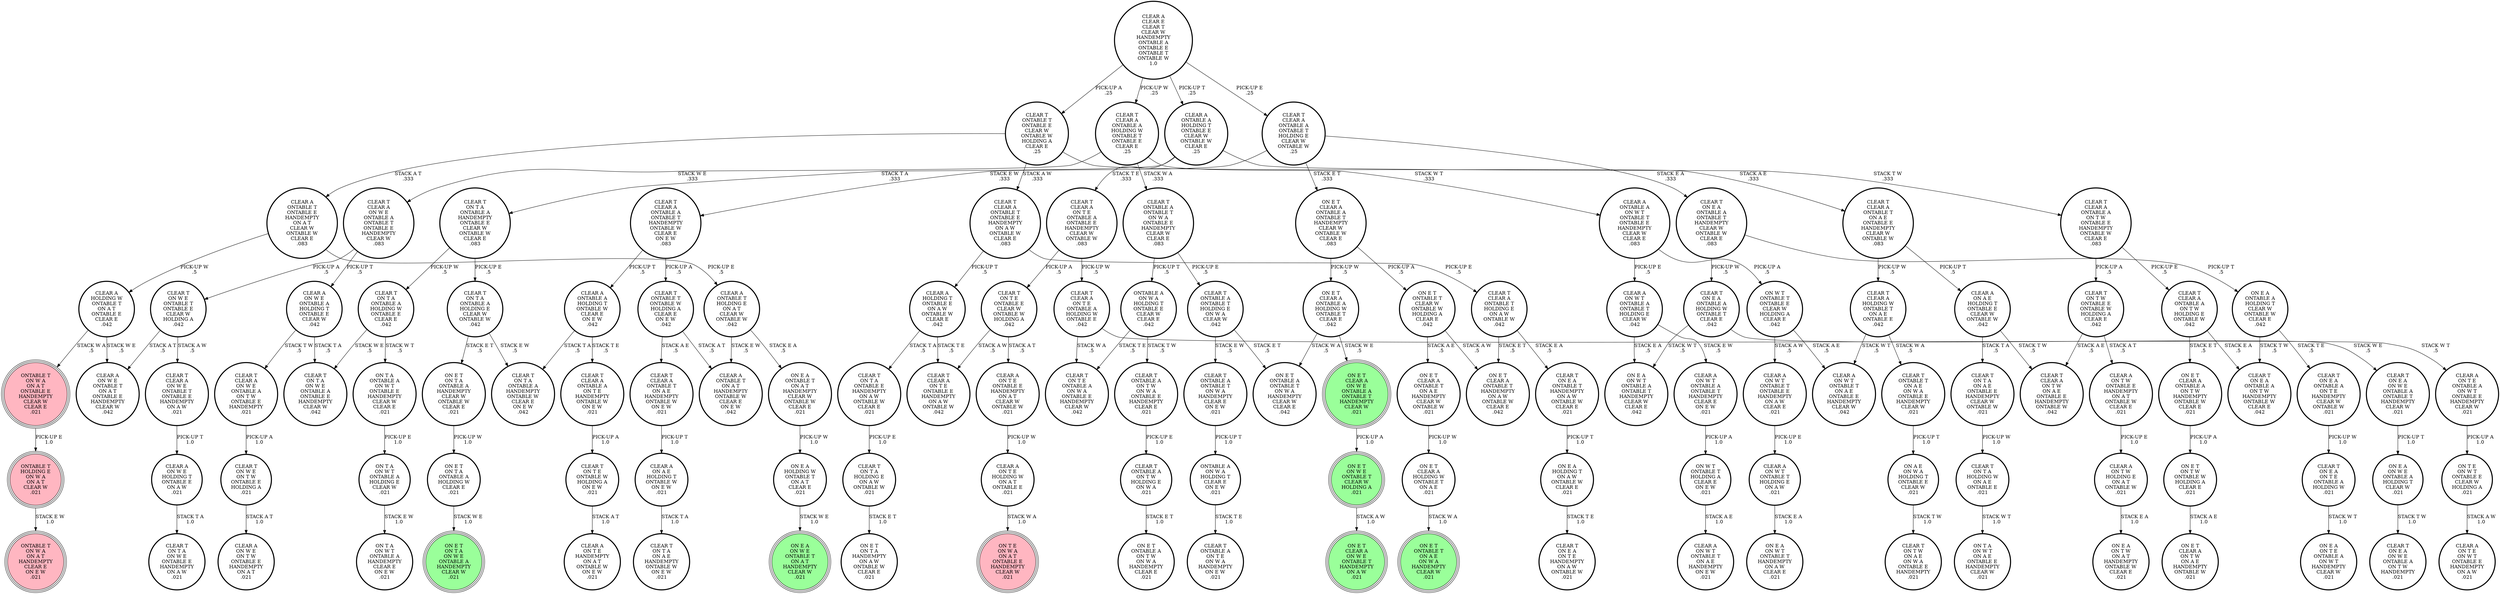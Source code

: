 digraph {
"ONTABLE T\nHOLDING E\nON W A\nON A T\nCLEAR W\n.021\n" -> "ONTABLE T\nON W A\nON A T\nHANDEMPTY\nCLEAR E\nON E W\n.021\n"[label="STACK E W\n1.0\n"];
"ON E T\nCLEAR A\nONTABLE T\nON A E\nHANDEMPTY\nCLEAR W\nONTABLE W\n.021\n" -> "ON E T\nCLEAR A\nHOLDING W\nONTABLE T\nON A E\n.021\n"[label="PICK-UP W\n1.0\n"];
"CLEAR A\nONTABLE A\nHOLDING T\nONTABLE E\nCLEAR W\nONTABLE W\nCLEAR E\n.25\n" -> "CLEAR T\nON T A\nONTABLE A\nHANDEMPTY\nONTABLE E\nCLEAR W\nONTABLE W\nCLEAR E\n.083\n"[label="STACK T A\n.333\n"];
"CLEAR A\nONTABLE A\nHOLDING T\nONTABLE E\nCLEAR W\nONTABLE W\nCLEAR E\n.25\n" -> "CLEAR T\nCLEAR A\nON T E\nONTABLE A\nONTABLE E\nHANDEMPTY\nCLEAR W\nONTABLE W\n.083\n"[label="STACK T E\n.333\n"];
"CLEAR A\nONTABLE A\nHOLDING T\nONTABLE E\nCLEAR W\nONTABLE W\nCLEAR E\n.25\n" -> "CLEAR T\nCLEAR A\nONTABLE A\nON T W\nONTABLE E\nHANDEMPTY\nONTABLE W\nCLEAR E\n.083\n"[label="STACK T W\n.333\n"];
"CLEAR T\nCLEAR A\nONTABLE T\nONTABLE E\nHANDEMPTY\nON A W\nONTABLE W\nCLEAR E\n.083\n" -> "CLEAR A\nHOLDING T\nONTABLE E\nON A W\nONTABLE W\nCLEAR E\n.042\n"[label="PICK-UP T\n.5\n"];
"CLEAR T\nCLEAR A\nONTABLE T\nONTABLE E\nHANDEMPTY\nON A W\nONTABLE W\nCLEAR E\n.083\n" -> "CLEAR T\nCLEAR A\nONTABLE T\nHOLDING E\nON A W\nONTABLE W\n.042\n"[label="PICK-UP E\n.5\n"];
"ON E T\nCLEAR A\nONTABLE A\nONTABLE T\nHANDEMPTY\nCLEAR W\nONTABLE W\nCLEAR E\n.083\n" -> "ON E T\nCLEAR A\nONTABLE A\nHOLDING W\nONTABLE T\nCLEAR E\n.042\n"[label="PICK-UP W\n.5\n"];
"ON E T\nCLEAR A\nONTABLE A\nONTABLE T\nHANDEMPTY\nCLEAR W\nONTABLE W\nCLEAR E\n.083\n" -> "ON E T\nONTABLE T\nCLEAR W\nONTABLE W\nHOLDING A\nCLEAR E\n.042\n"[label="PICK-UP A\n.5\n"];
"ON E T\nON T W\nONTABLE W\nHOLDING A\nCLEAR E\n.021\n" -> "ON E T\nCLEAR A\nON T W\nON A E\nHANDEMPTY\nONTABLE W\n.021\n"[label="STACK A E\n1.0\n"];
"ON E A\nON W E\nONTABLE A\nHOLDING T\nCLEAR W\n.021\n" -> "CLEAR T\nON E A\nON W E\nONTABLE A\nON T W\nHANDEMPTY\n.021\n"[label="STACK T W\n1.0\n"];
"ON T A\nONTABLE A\nON W T\nONTABLE E\nHANDEMPTY\nCLEAR W\nCLEAR E\n.021\n" -> "ON T A\nON W T\nONTABLE A\nHOLDING E\nCLEAR W\n.021\n"[label="PICK-UP E\n1.0\n"];
"ON E T\nON W E\nONTABLE T\nCLEAR W\nHOLDING A\n.021\n" -> "ON E T\nCLEAR A\nON W E\nONTABLE T\nHANDEMPTY\nON A W\n.021\n"[label="STACK A W\n1.0\n"];
"CLEAR A\nON T E\nHOLDING W\nON A T\nONTABLE E\n.021\n" -> "ON T E\nON W A\nON A T\nONTABLE E\nHANDEMPTY\nCLEAR W\n.021\n"[label="STACK W A\n1.0\n"];
"CLEAR T\nONTABLE A\nON T W\nHOLDING E\nON W A\n.021\n" -> "ON E T\nONTABLE A\nON T W\nON W A\nHANDEMPTY\nCLEAR E\n.021\n"[label="STACK E T\n1.0\n"];
"CLEAR A\nON A E\nHOLDING T\nONTABLE E\nCLEAR W\nONTABLE W\n.042\n" -> "CLEAR T\nON T A\nON A E\nONTABLE E\nHANDEMPTY\nCLEAR W\nONTABLE W\n.021\n"[label="STACK T A\n.5\n"];
"CLEAR A\nON A E\nHOLDING T\nONTABLE E\nCLEAR W\nONTABLE W\n.042\n" -> "CLEAR T\nCLEAR A\nON T W\nON A E\nONTABLE E\nHANDEMPTY\nONTABLE W\n.042\n"[label="STACK T W\n.5\n"];
"CLEAR A\nON T E\nONTABLE E\nHANDEMPTY\nON A T\nCLEAR W\nONTABLE W\n.021\n" -> "CLEAR A\nON T E\nHOLDING W\nON A T\nONTABLE E\n.021\n"[label="PICK-UP W\n1.0\n"];
"CLEAR T\nCLEAR A\nONTABLE A\nON T W\nONTABLE E\nHANDEMPTY\nONTABLE W\nCLEAR E\n.083\n" -> "CLEAR T\nON T W\nONTABLE E\nONTABLE W\nHOLDING A\nCLEAR E\n.042\n"[label="PICK-UP A\n.5\n"];
"CLEAR T\nCLEAR A\nONTABLE A\nON T W\nONTABLE E\nHANDEMPTY\nONTABLE W\nCLEAR E\n.083\n" -> "CLEAR T\nCLEAR A\nONTABLE A\nON T W\nHOLDING E\nONTABLE W\n.042\n"[label="PICK-UP E\n.5\n"];
"CLEAR T\nON E A\nONTABLE T\nHANDEMPTY\nON A W\nONTABLE W\nCLEAR E\n.021\n" -> "ON E A\nHOLDING T\nON A W\nONTABLE W\nCLEAR E\n.021\n"[label="PICK-UP T\n1.0\n"];
"CLEAR T\nON T W\nONTABLE E\nONTABLE W\nHOLDING A\nCLEAR E\n.042\n" -> "CLEAR A\nON T W\nONTABLE E\nHANDEMPTY\nON A T\nONTABLE W\nCLEAR E\n.021\n"[label="STACK A T\n.5\n"];
"CLEAR T\nON T W\nONTABLE E\nONTABLE W\nHOLDING A\nCLEAR E\n.042\n" -> "CLEAR T\nCLEAR A\nON T W\nON A E\nONTABLE E\nHANDEMPTY\nONTABLE W\n.042\n"[label="STACK A E\n.5\n"];
"CLEAR T\nONTABLE A\nONTABLE T\nHOLDING E\nON W A\nCLEAR W\n.042\n" -> "CLEAR T\nONTABLE A\nONTABLE T\nON W A\nHANDEMPTY\nCLEAR E\nON E W\n.021\n"[label="STACK E W\n.5\n"];
"CLEAR T\nONTABLE A\nONTABLE T\nHOLDING E\nON W A\nCLEAR W\n.042\n" -> "ON E T\nONTABLE A\nONTABLE T\nON W A\nHANDEMPTY\nCLEAR W\nCLEAR E\n.042\n"[label="STACK E T\n.5\n"];
"ON T A\nON W T\nONTABLE A\nHOLDING E\nCLEAR W\n.021\n" -> "ON T A\nON W T\nONTABLE A\nHANDEMPTY\nCLEAR E\nON E W\n.021\n"[label="STACK E W\n1.0\n"];
"CLEAR A\nONTABLE A\nON W T\nONTABLE T\nONTABLE E\nHANDEMPTY\nCLEAR W\nCLEAR E\n.083\n" -> "ON W T\nONTABLE T\nONTABLE E\nCLEAR W\nHOLDING A\nCLEAR E\n.042\n"[label="PICK-UP A\n.5\n"];
"CLEAR A\nONTABLE A\nON W T\nONTABLE T\nONTABLE E\nHANDEMPTY\nCLEAR W\nCLEAR E\n.083\n" -> "CLEAR A\nON W T\nONTABLE A\nONTABLE T\nHOLDING E\nCLEAR W\n.042\n"[label="PICK-UP E\n.5\n"];
"ON E T\nCLEAR A\nONTABLE A\nON T W\nHANDEMPTY\nONTABLE W\nCLEAR E\n.021\n" -> "ON E T\nON T W\nONTABLE W\nHOLDING A\nCLEAR E\n.021\n"[label="PICK-UP A\n1.0\n"];
"CLEAR T\nCLEAR A\nON T E\nONTABLE A\nHOLDING W\nONTABLE E\n.042\n" -> "CLEAR T\nON T E\nONTABLE A\nON W A\nONTABLE E\nHANDEMPTY\nCLEAR W\n.042\n"[label="STACK W A\n.5\n"];
"CLEAR T\nCLEAR A\nON T E\nONTABLE A\nHOLDING W\nONTABLE E\n.042\n" -> "CLEAR A\nON T E\nONTABLE A\nON W T\nONTABLE E\nHANDEMPTY\nCLEAR W\n.021\n"[label="STACK W T\n.5\n"];
"CLEAR A\nON W E\nHOLDING T\nONTABLE E\nON A W\n.021\n" -> "CLEAR T\nON T A\nON W E\nONTABLE E\nHANDEMPTY\nON A W\n.021\n"[label="STACK T A\n1.0\n"];
"CLEAR T\nCLEAR A\nONTABLE T\nON A E\nHANDEMPTY\nONTABLE W\nON E W\n.021\n" -> "CLEAR A\nON A E\nHOLDING T\nONTABLE W\nON E W\n.021\n"[label="PICK-UP T\n1.0\n"];
"CLEAR A\nON T W\nONTABLE E\nHANDEMPTY\nON A T\nONTABLE W\nCLEAR E\n.021\n" -> "CLEAR A\nON T W\nHOLDING E\nON A T\nONTABLE W\n.021\n"[label="PICK-UP E\n1.0\n"];
"CLEAR A\nON W E\nONTABLE A\nHOLDING T\nONTABLE E\nCLEAR W\n.042\n" -> "CLEAR T\nCLEAR A\nON W E\nONTABLE A\nON T W\nONTABLE E\nHANDEMPTY\n.021\n"[label="STACK T W\n.5\n"];
"CLEAR A\nON W E\nONTABLE A\nHOLDING T\nONTABLE E\nCLEAR W\n.042\n" -> "CLEAR T\nON T A\nON W E\nONTABLE A\nONTABLE E\nHANDEMPTY\nCLEAR W\n.042\n"[label="STACK T A\n.5\n"];
"CLEAR T\nCLEAR A\nON W E\nONTABLE T\nONTABLE E\nHANDEMPTY\nON A W\n.021\n" -> "CLEAR A\nON W E\nHOLDING T\nONTABLE E\nON A W\n.021\n"[label="PICK-UP T\n1.0\n"];
"CLEAR T\nONTABLE A\nON T W\nON W A\nONTABLE E\nHANDEMPTY\nCLEAR E\n.021\n" -> "CLEAR T\nONTABLE A\nON T W\nHOLDING E\nON W A\n.021\n"[label="PICK-UP E\n1.0\n"];
"ONTABLE A\nON W A\nHOLDING T\nCLEAR E\nON E W\n.021\n" -> "CLEAR T\nONTABLE A\nON T E\nON W A\nHANDEMPTY\nON E W\n.021\n"[label="STACK T E\n1.0\n"];
"CLEAR T\nON E A\nONTABLE A\nONTABLE T\nHANDEMPTY\nCLEAR W\nONTABLE W\nCLEAR E\n.083\n" -> "CLEAR T\nON E A\nONTABLE A\nHOLDING W\nONTABLE T\nCLEAR E\n.042\n"[label="PICK-UP W\n.5\n"];
"CLEAR T\nON E A\nONTABLE A\nONTABLE T\nHANDEMPTY\nCLEAR W\nONTABLE W\nCLEAR E\n.083\n" -> "ON E A\nONTABLE A\nHOLDING T\nCLEAR W\nONTABLE W\nCLEAR E\n.042\n"[label="PICK-UP T\n.5\n"];
"CLEAR T\nON T A\nONTABLE E\nHANDEMPTY\nON A W\nONTABLE W\nCLEAR E\n.021\n" -> "CLEAR T\nON T A\nHOLDING E\nON A W\nONTABLE W\n.021\n"[label="PICK-UP E\n1.0\n"];
"CLEAR A\nON W T\nONTABLE A\nONTABLE T\nHOLDING E\nCLEAR W\n.042\n" -> "CLEAR A\nON W T\nONTABLE A\nONTABLE T\nHANDEMPTY\nCLEAR E\nON E W\n.021\n"[label="STACK E W\n.5\n"];
"CLEAR A\nON W T\nONTABLE A\nONTABLE T\nHOLDING E\nCLEAR W\n.042\n" -> "ON E A\nON W T\nONTABLE A\nONTABLE T\nHANDEMPTY\nCLEAR W\nCLEAR E\n.042\n"[label="STACK E A\n.5\n"];
"ON E T\nON T A\nONTABLE A\nHANDEMPTY\nCLEAR W\nONTABLE W\nCLEAR E\n.021\n" -> "ON E T\nON T A\nONTABLE A\nHOLDING W\nCLEAR E\n.021\n"[label="PICK-UP W\n1.0\n"];
"CLEAR T\nCLEAR A\nON T E\nONTABLE A\nONTABLE E\nHANDEMPTY\nCLEAR W\nONTABLE W\n.083\n" -> "CLEAR T\nCLEAR A\nON T E\nONTABLE A\nHOLDING W\nONTABLE E\n.042\n"[label="PICK-UP W\n.5\n"];
"CLEAR T\nCLEAR A\nON T E\nONTABLE A\nONTABLE E\nHANDEMPTY\nCLEAR W\nONTABLE W\n.083\n" -> "CLEAR T\nON T E\nONTABLE E\nCLEAR W\nONTABLE W\nHOLDING A\n.042\n"[label="PICK-UP A\n.5\n"];
"CLEAR A\nON W T\nONTABLE T\nHOLDING E\nON A W\n.021\n" -> "ON E A\nON W T\nONTABLE T\nHANDEMPTY\nON A W\nCLEAR E\n.021\n"[label="STACK E A\n1.0\n"];
"ONTABLE A\nON W A\nHOLDING T\nONTABLE E\nCLEAR W\nCLEAR E\n.042\n" -> "CLEAR T\nON T E\nONTABLE A\nON W A\nONTABLE E\nHANDEMPTY\nCLEAR W\n.042\n"[label="STACK T E\n.5\n"];
"ONTABLE A\nON W A\nHOLDING T\nONTABLE E\nCLEAR W\nCLEAR E\n.042\n" -> "CLEAR T\nONTABLE A\nON T W\nON W A\nONTABLE E\nHANDEMPTY\nCLEAR E\n.021\n"[label="STACK T W\n.5\n"];
"CLEAR T\nON T E\nONTABLE W\nHOLDING A\nON E W\n.021\n" -> "CLEAR A\nON T E\nHANDEMPTY\nON A T\nONTABLE W\nON E W\n.021\n"[label="STACK A T\n1.0\n"];
"CLEAR A\nONTABLE T\nHOLDING E\nON A T\nCLEAR W\nONTABLE W\n.042\n" -> "ON E A\nONTABLE T\nON A T\nHANDEMPTY\nCLEAR W\nONTABLE W\nCLEAR E\n.021\n"[label="STACK E A\n.5\n"];
"CLEAR A\nONTABLE T\nHOLDING E\nON A T\nCLEAR W\nONTABLE W\n.042\n" -> "CLEAR A\nONTABLE T\nON A T\nHANDEMPTY\nONTABLE W\nCLEAR E\nON E W\n.042\n"[label="STACK E W\n.5\n"];
"CLEAR T\nONTABLE T\nON A E\nON W A\nONTABLE E\nHANDEMPTY\nCLEAR W\n.021\n" -> "ON A E\nON W A\nHOLDING T\nONTABLE E\nCLEAR W\n.021\n"[label="PICK-UP T\n1.0\n"];
"ON W T\nONTABLE T\nHOLDING A\nCLEAR E\nON E W\n.021\n" -> "CLEAR A\nON W T\nONTABLE T\nON A E\nHANDEMPTY\nON E W\n.021\n"[label="STACK A E\n1.0\n"];
"ON E T\nCLEAR A\nHOLDING W\nONTABLE T\nON A E\n.021\n" -> "ON E T\nONTABLE T\nON A E\nON W A\nHANDEMPTY\nCLEAR W\n.021\n"[label="STACK W A\n1.0\n"];
"ON W T\nONTABLE T\nONTABLE E\nCLEAR W\nHOLDING A\nCLEAR E\n.042\n" -> "CLEAR A\nON W T\nONTABLE T\nONTABLE E\nHANDEMPTY\nON A W\nCLEAR E\n.021\n"[label="STACK A W\n.5\n"];
"ON W T\nONTABLE T\nONTABLE E\nCLEAR W\nHOLDING A\nCLEAR E\n.042\n" -> "CLEAR A\nON W T\nONTABLE T\nON A E\nONTABLE E\nHANDEMPTY\nCLEAR W\n.042\n"[label="STACK A E\n.5\n"];
"CLEAR T\nCLEAR A\nONTABLE T\nON A E\nONTABLE E\nHANDEMPTY\nCLEAR W\nONTABLE W\n.083\n" -> "CLEAR T\nCLEAR A\nHOLDING W\nONTABLE T\nON A E\nONTABLE E\n.042\n"[label="PICK-UP W\n.5\n"];
"CLEAR T\nCLEAR A\nONTABLE T\nON A E\nONTABLE E\nHANDEMPTY\nCLEAR W\nONTABLE W\n.083\n" -> "CLEAR A\nON A E\nHOLDING T\nONTABLE E\nCLEAR W\nONTABLE W\n.042\n"[label="PICK-UP T\n.5\n"];
"ON E A\nONTABLE A\nHOLDING T\nCLEAR W\nONTABLE W\nCLEAR E\n.042\n" -> "CLEAR T\nON E A\nONTABLE A\nON T W\nHANDEMPTY\nONTABLE W\nCLEAR E\n.042\n"[label="STACK T W\n.5\n"];
"ON E A\nONTABLE A\nHOLDING T\nCLEAR W\nONTABLE W\nCLEAR E\n.042\n" -> "CLEAR T\nON E A\nONTABLE A\nON T E\nHANDEMPTY\nCLEAR W\nONTABLE W\n.021\n"[label="STACK T E\n.5\n"];
"CLEAR T\nON T A\nHOLDING E\nON A W\nONTABLE W\n.021\n" -> "ON E T\nON T A\nHANDEMPTY\nON A W\nONTABLE W\nCLEAR E\n.021\n"[label="STACK E T\n1.0\n"];
"CLEAR T\nON E A\nONTABLE A\nON T E\nHANDEMPTY\nCLEAR W\nONTABLE W\n.021\n" -> "CLEAR T\nON E A\nON T E\nONTABLE A\nHOLDING W\n.021\n"[label="PICK-UP W\n1.0\n"];
"ON E T\nCLEAR A\nON W E\nONTABLE A\nONTABLE T\nHANDEMPTY\nCLEAR W\n.021\n" -> "ON E T\nON W E\nONTABLE T\nCLEAR W\nHOLDING A\n.021\n"[label="PICK-UP A\n1.0\n"];
"CLEAR T\nON E A\nON W E\nONTABLE A\nONTABLE T\nHANDEMPTY\nCLEAR W\n.021\n" -> "ON E A\nON W E\nONTABLE A\nHOLDING T\nCLEAR W\n.021\n"[label="PICK-UP T\n1.0\n"];
"ON E A\nHOLDING W\nONTABLE T\nON A T\nCLEAR E\n.021\n" -> "ON E A\nON W E\nONTABLE T\nON A T\nHANDEMPTY\nCLEAR W\n.021\n"[label="STACK W E\n1.0\n"];
"CLEAR A\nONTABLE T\nONTABLE E\nHANDEMPTY\nON A T\nCLEAR W\nONTABLE W\nCLEAR E\n.083\n" -> "CLEAR A\nHOLDING W\nONTABLE T\nON A T\nONTABLE E\nCLEAR E\n.042\n"[label="PICK-UP W\n.5\n"];
"CLEAR A\nONTABLE T\nONTABLE E\nHANDEMPTY\nON A T\nCLEAR W\nONTABLE W\nCLEAR E\n.083\n" -> "CLEAR A\nONTABLE T\nHOLDING E\nON A T\nCLEAR W\nONTABLE W\n.042\n"[label="PICK-UP E\n.5\n"];
"ON E T\nCLEAR A\nONTABLE A\nHOLDING W\nONTABLE T\nCLEAR E\n.042\n" -> "ON E T\nONTABLE A\nONTABLE T\nON W A\nHANDEMPTY\nCLEAR W\nCLEAR E\n.042\n"[label="STACK W A\n.5\n"];
"ON E T\nCLEAR A\nONTABLE A\nHOLDING W\nONTABLE T\nCLEAR E\n.042\n" -> "ON E T\nCLEAR A\nON W E\nONTABLE A\nONTABLE T\nHANDEMPTY\nCLEAR W\n.021\n"[label="STACK W E\n.5\n"];
"ON A E\nON W A\nHOLDING T\nONTABLE E\nCLEAR W\n.021\n" -> "CLEAR T\nON T W\nON A E\nON W A\nONTABLE E\nHANDEMPTY\n.021\n"[label="STACK T W\n1.0\n"];
"CLEAR T\nON T A\nONTABLE A\nHOLDING E\nCLEAR W\nONTABLE W\n.042\n" -> "ON E T\nON T A\nONTABLE A\nHANDEMPTY\nCLEAR W\nONTABLE W\nCLEAR E\n.021\n"[label="STACK E T\n.5\n"];
"CLEAR T\nON T A\nONTABLE A\nHOLDING E\nCLEAR W\nONTABLE W\n.042\n" -> "CLEAR T\nON T A\nONTABLE A\nHANDEMPTY\nONTABLE W\nCLEAR E\nON E W\n.042\n"[label="STACK E W\n.5\n"];
"CLEAR T\nONTABLE T\nONTABLE E\nCLEAR W\nONTABLE W\nHOLDING A\nCLEAR E\n.25\n" -> "CLEAR T\nCLEAR A\nONTABLE T\nONTABLE E\nHANDEMPTY\nON A W\nONTABLE W\nCLEAR E\n.083\n"[label="STACK A W\n.333\n"];
"CLEAR T\nONTABLE T\nONTABLE E\nCLEAR W\nONTABLE W\nHOLDING A\nCLEAR E\n.25\n" -> "CLEAR A\nONTABLE T\nONTABLE E\nHANDEMPTY\nON A T\nCLEAR W\nONTABLE W\nCLEAR E\n.083\n"[label="STACK A T\n.333\n"];
"CLEAR T\nONTABLE T\nONTABLE E\nCLEAR W\nONTABLE W\nHOLDING A\nCLEAR E\n.25\n" -> "CLEAR T\nCLEAR A\nONTABLE T\nON A E\nONTABLE E\nHANDEMPTY\nCLEAR W\nONTABLE W\n.083\n"[label="STACK A E\n.333\n"];
"CLEAR T\nCLEAR A\nONTABLE A\nONTABLE T\nHANDEMPTY\nONTABLE W\nCLEAR E\nON E W\n.083\n" -> "CLEAR T\nONTABLE T\nONTABLE W\nHOLDING A\nCLEAR E\nON E W\n.042\n"[label="PICK-UP A\n.5\n"];
"CLEAR T\nCLEAR A\nONTABLE A\nONTABLE T\nHANDEMPTY\nONTABLE W\nCLEAR E\nON E W\n.083\n" -> "CLEAR A\nONTABLE A\nHOLDING T\nONTABLE W\nCLEAR E\nON E W\n.042\n"[label="PICK-UP T\n.5\n"];
"CLEAR T\nON W E\nON T W\nONTABLE E\nHOLDING A\n.021\n" -> "CLEAR A\nON W E\nON T W\nONTABLE E\nHANDEMPTY\nON A T\n.021\n"[label="STACK A T\n1.0\n"];
"CLEAR T\nCLEAR A\nONTABLE A\nHOLDING W\nONTABLE T\nONTABLE E\nCLEAR E\n.25\n" -> "CLEAR T\nONTABLE A\nONTABLE T\nON W A\nONTABLE E\nHANDEMPTY\nCLEAR W\nCLEAR E\n.083\n"[label="STACK W A\n.333\n"];
"CLEAR T\nCLEAR A\nONTABLE A\nHOLDING W\nONTABLE T\nONTABLE E\nCLEAR E\n.25\n" -> "CLEAR T\nCLEAR A\nON W E\nONTABLE A\nONTABLE T\nONTABLE E\nHANDEMPTY\nCLEAR W\n.083\n"[label="STACK W E\n.333\n"];
"CLEAR T\nCLEAR A\nONTABLE A\nHOLDING W\nONTABLE T\nONTABLE E\nCLEAR E\n.25\n" -> "CLEAR A\nONTABLE A\nON W T\nONTABLE T\nONTABLE E\nHANDEMPTY\nCLEAR W\nCLEAR E\n.083\n"[label="STACK W T\n.333\n"];
"ON E A\nONTABLE T\nON A T\nHANDEMPTY\nCLEAR W\nONTABLE W\nCLEAR E\n.021\n" -> "ON E A\nHOLDING W\nONTABLE T\nON A T\nCLEAR E\n.021\n"[label="PICK-UP W\n1.0\n"];
"CLEAR T\nCLEAR A\nHOLDING W\nONTABLE T\nON A E\nONTABLE E\n.042\n" -> "CLEAR T\nONTABLE T\nON A E\nON W A\nONTABLE E\nHANDEMPTY\nCLEAR W\n.021\n"[label="STACK W A\n.5\n"];
"CLEAR T\nCLEAR A\nHOLDING W\nONTABLE T\nON A E\nONTABLE E\n.042\n" -> "CLEAR A\nON W T\nONTABLE T\nON A E\nONTABLE E\nHANDEMPTY\nCLEAR W\n.042\n"[label="STACK W T\n.5\n"];
"CLEAR A\nHOLDING T\nONTABLE E\nON A W\nONTABLE W\nCLEAR E\n.042\n" -> "CLEAR T\nCLEAR A\nON T E\nONTABLE E\nHANDEMPTY\nON A W\nONTABLE W\n.042\n"[label="STACK T E\n.5\n"];
"CLEAR A\nHOLDING T\nONTABLE E\nON A W\nONTABLE W\nCLEAR E\n.042\n" -> "CLEAR T\nON T A\nONTABLE E\nHANDEMPTY\nON A W\nONTABLE W\nCLEAR E\n.021\n"[label="STACK T A\n.5\n"];
"CLEAR T\nON T A\nHOLDING W\nON A E\nONTABLE E\n.021\n" -> "ON T A\nON W T\nON A E\nONTABLE E\nHANDEMPTY\nCLEAR W\n.021\n"[label="STACK W T\n1.0\n"];
"CLEAR T\nCLEAR A\nONTABLE A\nONTABLE T\nHOLDING E\nCLEAR W\nONTABLE W\n.25\n" -> "CLEAR T\nON E A\nONTABLE A\nONTABLE T\nHANDEMPTY\nCLEAR W\nONTABLE W\nCLEAR E\n.083\n"[label="STACK E A\n.333\n"];
"CLEAR T\nCLEAR A\nONTABLE A\nONTABLE T\nHOLDING E\nCLEAR W\nONTABLE W\n.25\n" -> "ON E T\nCLEAR A\nONTABLE A\nONTABLE T\nHANDEMPTY\nCLEAR W\nONTABLE W\nCLEAR E\n.083\n"[label="STACK E T\n.333\n"];
"CLEAR T\nCLEAR A\nONTABLE A\nONTABLE T\nHOLDING E\nCLEAR W\nONTABLE W\n.25\n" -> "CLEAR T\nCLEAR A\nONTABLE A\nONTABLE T\nHANDEMPTY\nONTABLE W\nCLEAR E\nON E W\n.083\n"[label="STACK E W\n.333\n"];
"CLEAR T\nONTABLE T\nONTABLE W\nHOLDING A\nCLEAR E\nON E W\n.042\n" -> "CLEAR A\nONTABLE T\nON A T\nHANDEMPTY\nONTABLE W\nCLEAR E\nON E W\n.042\n"[label="STACK A T\n.5\n"];
"CLEAR T\nONTABLE T\nONTABLE W\nHOLDING A\nCLEAR E\nON E W\n.042\n" -> "CLEAR T\nCLEAR A\nONTABLE T\nON A E\nHANDEMPTY\nONTABLE W\nON E W\n.021\n"[label="STACK A E\n.5\n"];
"CLEAR T\nCLEAR A\nONTABLE A\nON T W\nHOLDING E\nONTABLE W\n.042\n" -> "ON E T\nCLEAR A\nONTABLE A\nON T W\nHANDEMPTY\nONTABLE W\nCLEAR E\n.021\n"[label="STACK E T\n.5\n"];
"CLEAR T\nCLEAR A\nONTABLE A\nON T W\nHOLDING E\nONTABLE W\n.042\n" -> "CLEAR T\nON E A\nONTABLE A\nON T W\nHANDEMPTY\nONTABLE W\nCLEAR E\n.042\n"[label="STACK E A\n.5\n"];
"CLEAR T\nON T A\nON A E\nONTABLE E\nHANDEMPTY\nCLEAR W\nONTABLE W\n.021\n" -> "CLEAR T\nON T A\nHOLDING W\nON A E\nONTABLE E\n.021\n"[label="PICK-UP W\n1.0\n"];
"CLEAR T\nCLEAR A\nONTABLE T\nHOLDING E\nON A W\nONTABLE W\n.042\n" -> "ON E T\nCLEAR A\nONTABLE T\nHANDEMPTY\nON A W\nONTABLE W\nCLEAR E\n.042\n"[label="STACK E T\n.5\n"];
"CLEAR T\nCLEAR A\nONTABLE T\nHOLDING E\nON A W\nONTABLE W\n.042\n" -> "CLEAR T\nON E A\nONTABLE T\nHANDEMPTY\nON A W\nONTABLE W\nCLEAR E\n.021\n"[label="STACK E A\n.5\n"];
"CLEAR A\nON T E\nONTABLE A\nON W T\nONTABLE E\nHANDEMPTY\nCLEAR W\n.021\n" -> "ON T E\nON W T\nONTABLE E\nCLEAR W\nHOLDING A\n.021\n"[label="PICK-UP A\n1.0\n"];
"CLEAR A\nON T W\nHOLDING E\nON A T\nONTABLE W\n.021\n" -> "ON E A\nON T W\nON A T\nHANDEMPTY\nONTABLE W\nCLEAR E\n.021\n"[label="STACK E A\n1.0\n"];
"CLEAR T\nON T A\nONTABLE A\nHOLDING W\nONTABLE E\nCLEAR E\n.042\n" -> "ON T A\nONTABLE A\nON W T\nONTABLE E\nHANDEMPTY\nCLEAR W\nCLEAR E\n.021\n"[label="STACK W T\n.5\n"];
"CLEAR T\nON T A\nONTABLE A\nHOLDING W\nONTABLE E\nCLEAR E\n.042\n" -> "CLEAR T\nON T A\nON W E\nONTABLE A\nONTABLE E\nHANDEMPTY\nCLEAR W\n.042\n"[label="STACK W E\n.5\n"];
"CLEAR T\nONTABLE A\nONTABLE T\nON W A\nONTABLE E\nHANDEMPTY\nCLEAR W\nCLEAR E\n.083\n" -> "CLEAR T\nONTABLE A\nONTABLE T\nHOLDING E\nON W A\nCLEAR W\n.042\n"[label="PICK-UP E\n.5\n"];
"CLEAR T\nONTABLE A\nONTABLE T\nON W A\nONTABLE E\nHANDEMPTY\nCLEAR W\nCLEAR E\n.083\n" -> "ONTABLE A\nON W A\nHOLDING T\nONTABLE E\nCLEAR W\nCLEAR E\n.042\n"[label="PICK-UP T\n.5\n"];
"CLEAR T\nON E A\nON T E\nONTABLE A\nHOLDING W\n.021\n" -> "ON E A\nON T E\nONTABLE A\nON W T\nHANDEMPTY\nCLEAR W\n.021\n"[label="STACK W T\n1.0\n"];
"CLEAR T\nONTABLE A\nONTABLE T\nON W A\nHANDEMPTY\nCLEAR E\nON E W\n.021\n" -> "ONTABLE A\nON W A\nHOLDING T\nCLEAR E\nON E W\n.021\n"[label="PICK-UP T\n1.0\n"];
"ONTABLE T\nON W A\nON A T\nONTABLE E\nHANDEMPTY\nCLEAR W\nCLEAR E\n.021\n" -> "ONTABLE T\nHOLDING E\nON W A\nON A T\nCLEAR W\n.021\n"[label="PICK-UP E\n1.0\n"];
"CLEAR A\nONTABLE A\nHOLDING T\nONTABLE W\nCLEAR E\nON E W\n.042\n" -> "CLEAR T\nCLEAR A\nONTABLE A\nON T E\nHANDEMPTY\nONTABLE W\nON E W\n.021\n"[label="STACK T E\n.5\n"];
"CLEAR A\nONTABLE A\nHOLDING T\nONTABLE W\nCLEAR E\nON E W\n.042\n" -> "CLEAR T\nON T A\nONTABLE A\nHANDEMPTY\nONTABLE W\nCLEAR E\nON E W\n.042\n"[label="STACK T A\n.5\n"];
"ON E A\nHOLDING T\nON A W\nONTABLE W\nCLEAR E\n.021\n" -> "CLEAR T\nON E A\nON T E\nHANDEMPTY\nON A W\nONTABLE W\n.021\n"[label="STACK T E\n1.0\n"];
"CLEAR A\nON W T\nONTABLE A\nONTABLE T\nHANDEMPTY\nCLEAR E\nON E W\n.021\n" -> "ON W T\nONTABLE T\nHOLDING A\nCLEAR E\nON E W\n.021\n"[label="PICK-UP A\n1.0\n"];
"CLEAR T\nON W E\nONTABLE T\nONTABLE E\nCLEAR W\nHOLDING A\n.042\n" -> "CLEAR T\nCLEAR A\nON W E\nONTABLE T\nONTABLE E\nHANDEMPTY\nON A W\n.021\n"[label="STACK A W\n.5\n"];
"CLEAR T\nON W E\nONTABLE T\nONTABLE E\nCLEAR W\nHOLDING A\n.042\n" -> "CLEAR A\nON W E\nONTABLE T\nON A T\nONTABLE E\nHANDEMPTY\nCLEAR W\n.042\n"[label="STACK A T\n.5\n"];
"CLEAR T\nON T A\nONTABLE A\nHANDEMPTY\nONTABLE E\nCLEAR W\nONTABLE W\nCLEAR E\n.083\n" -> "CLEAR T\nON T A\nONTABLE A\nHOLDING W\nONTABLE E\nCLEAR E\n.042\n"[label="PICK-UP W\n.5\n"];
"CLEAR T\nON T A\nONTABLE A\nHANDEMPTY\nONTABLE E\nCLEAR W\nONTABLE W\nCLEAR E\n.083\n" -> "CLEAR T\nON T A\nONTABLE A\nHOLDING E\nCLEAR W\nONTABLE W\n.042\n"[label="PICK-UP E\n.5\n"];
"ON E T\nONTABLE T\nCLEAR W\nONTABLE W\nHOLDING A\nCLEAR E\n.042\n" -> "ON E T\nCLEAR A\nONTABLE T\nHANDEMPTY\nON A W\nONTABLE W\nCLEAR E\n.042\n"[label="STACK A W\n.5\n"];
"ON E T\nONTABLE T\nCLEAR W\nONTABLE W\nHOLDING A\nCLEAR E\n.042\n" -> "ON E T\nCLEAR A\nONTABLE T\nON A E\nHANDEMPTY\nCLEAR W\nONTABLE W\n.021\n"[label="STACK A E\n.5\n"];
"CLEAR A\nON W T\nONTABLE T\nONTABLE E\nHANDEMPTY\nON A W\nCLEAR E\n.021\n" -> "CLEAR A\nON W T\nONTABLE T\nHOLDING E\nON A W\n.021\n"[label="PICK-UP E\n1.0\n"];
"CLEAR A\nCLEAR E\nCLEAR T\nCLEAR W\nHANDEMPTY\nONTABLE A\nONTABLE E\nONTABLE T\nONTABLE W\n1.0\n" -> "CLEAR T\nONTABLE T\nONTABLE E\nCLEAR W\nONTABLE W\nHOLDING A\nCLEAR E\n.25\n"[label="PICK-UP A\n.25\n"];
"CLEAR A\nCLEAR E\nCLEAR T\nCLEAR W\nHANDEMPTY\nONTABLE A\nONTABLE E\nONTABLE T\nONTABLE W\n1.0\n" -> "CLEAR T\nCLEAR A\nONTABLE A\nONTABLE T\nHOLDING E\nCLEAR W\nONTABLE W\n.25\n"[label="PICK-UP E\n.25\n"];
"CLEAR A\nCLEAR E\nCLEAR T\nCLEAR W\nHANDEMPTY\nONTABLE A\nONTABLE E\nONTABLE T\nONTABLE W\n1.0\n" -> "CLEAR A\nONTABLE A\nHOLDING T\nONTABLE E\nCLEAR W\nONTABLE W\nCLEAR E\n.25\n"[label="PICK-UP T\n.25\n"];
"CLEAR A\nCLEAR E\nCLEAR T\nCLEAR W\nHANDEMPTY\nONTABLE A\nONTABLE E\nONTABLE T\nONTABLE W\n1.0\n" -> "CLEAR T\nCLEAR A\nONTABLE A\nHOLDING W\nONTABLE T\nONTABLE E\nCLEAR E\n.25\n"[label="PICK-UP W\n.25\n"];
"CLEAR T\nCLEAR A\nON W E\nONTABLE A\nONTABLE T\nONTABLE E\nHANDEMPTY\nCLEAR W\n.083\n" -> "CLEAR T\nON W E\nONTABLE T\nONTABLE E\nCLEAR W\nHOLDING A\n.042\n"[label="PICK-UP A\n.5\n"];
"CLEAR T\nCLEAR A\nON W E\nONTABLE A\nONTABLE T\nONTABLE E\nHANDEMPTY\nCLEAR W\n.083\n" -> "CLEAR A\nON W E\nONTABLE A\nHOLDING T\nONTABLE E\nCLEAR W\n.042\n"[label="PICK-UP T\n.5\n"];
"CLEAR T\nCLEAR A\nON W E\nONTABLE A\nON T W\nONTABLE E\nHANDEMPTY\n.021\n" -> "CLEAR T\nON W E\nON T W\nONTABLE E\nHOLDING A\n.021\n"[label="PICK-UP A\n1.0\n"];
"ON T E\nON W T\nONTABLE E\nCLEAR W\nHOLDING A\n.021\n" -> "CLEAR A\nON T E\nON W T\nONTABLE E\nHANDEMPTY\nON A W\n.021\n"[label="STACK A W\n1.0\n"];
"CLEAR A\nHOLDING W\nONTABLE T\nON A T\nONTABLE E\nCLEAR E\n.042\n" -> "ONTABLE T\nON W A\nON A T\nONTABLE E\nHANDEMPTY\nCLEAR W\nCLEAR E\n.021\n"[label="STACK W A\n.5\n"];
"CLEAR A\nHOLDING W\nONTABLE T\nON A T\nONTABLE E\nCLEAR E\n.042\n" -> "CLEAR A\nON W E\nONTABLE T\nON A T\nONTABLE E\nHANDEMPTY\nCLEAR W\n.042\n"[label="STACK W E\n.5\n"];
"CLEAR T\nON T E\nONTABLE E\nCLEAR W\nONTABLE W\nHOLDING A\n.042\n" -> "CLEAR T\nCLEAR A\nON T E\nONTABLE E\nHANDEMPTY\nON A W\nONTABLE W\n.042\n"[label="STACK A W\n.5\n"];
"CLEAR T\nON T E\nONTABLE E\nCLEAR W\nONTABLE W\nHOLDING A\n.042\n" -> "CLEAR A\nON T E\nONTABLE E\nHANDEMPTY\nON A T\nCLEAR W\nONTABLE W\n.021\n"[label="STACK A T\n.5\n"];
"ON E T\nON T A\nONTABLE A\nHOLDING W\nCLEAR E\n.021\n" -> "ON E T\nON T A\nON W E\nONTABLE A\nHANDEMPTY\nCLEAR W\n.021\n"[label="STACK W E\n1.0\n"];
"CLEAR A\nON A E\nHOLDING T\nONTABLE W\nON E W\n.021\n" -> "CLEAR T\nON T A\nON A E\nHANDEMPTY\nONTABLE W\nON E W\n.021\n"[label="STACK T A\n1.0\n"];
"CLEAR T\nON E A\nONTABLE A\nHOLDING W\nONTABLE T\nCLEAR E\n.042\n" -> "CLEAR T\nON E A\nON W E\nONTABLE A\nONTABLE T\nHANDEMPTY\nCLEAR W\n.021\n"[label="STACK W E\n.5\n"];
"CLEAR T\nON E A\nONTABLE A\nHOLDING W\nONTABLE T\nCLEAR E\n.042\n" -> "ON E A\nON W T\nONTABLE A\nONTABLE T\nHANDEMPTY\nCLEAR W\nCLEAR E\n.042\n"[label="STACK W T\n.5\n"];
"CLEAR T\nCLEAR A\nONTABLE A\nON T E\nHANDEMPTY\nONTABLE W\nON E W\n.021\n" -> "CLEAR T\nON T E\nONTABLE W\nHOLDING A\nON E W\n.021\n"[label="PICK-UP A\n1.0\n"];
"ON E T\nCLEAR A\nON W E\nONTABLE T\nHANDEMPTY\nON A W\n.021\n" [shape=circle, style=filled, fillcolor=palegreen1, peripheries=3];
"ON E A\nON T W\nON A T\nHANDEMPTY\nONTABLE W\nCLEAR E\n.021\n" [shape=circle, penwidth=3];
"ON E A\nON W T\nONTABLE A\nONTABLE T\nHANDEMPTY\nCLEAR W\nCLEAR E\n.042\n" [shape=circle, penwidth=3];
"CLEAR A\nON W E\nONTABLE T\nON A T\nONTABLE E\nHANDEMPTY\nCLEAR W\n.042\n" [shape=circle, penwidth=3];
"ON E T\nONTABLE A\nONTABLE T\nON W A\nHANDEMPTY\nCLEAR W\nCLEAR E\n.042\n" [shape=circle, penwidth=3];
"ON E A\nON W E\nONTABLE T\nON A T\nHANDEMPTY\nCLEAR W\n.021\n" [shape=circle, style=filled, fillcolor=palegreen1, peripheries=3];
"CLEAR T\nCLEAR A\nON T W\nON A E\nONTABLE E\nHANDEMPTY\nONTABLE W\n.042\n" [shape=circle, penwidth=3];
"ON E T\nCLEAR A\nON T W\nON A E\nHANDEMPTY\nONTABLE W\n.021\n" [shape=circle, penwidth=3];
"ON E A\nON W T\nONTABLE T\nHANDEMPTY\nON A W\nCLEAR E\n.021\n" [shape=circle, penwidth=3];
"ON E T\nCLEAR A\nONTABLE T\nHANDEMPTY\nON A W\nONTABLE W\nCLEAR E\n.042\n" [shape=circle, penwidth=3];
"CLEAR T\nONTABLE A\nON T E\nON W A\nHANDEMPTY\nON E W\n.021\n" [shape=circle, penwidth=3];
"CLEAR A\nON W T\nONTABLE T\nON A E\nHANDEMPTY\nON E W\n.021\n" [shape=circle, penwidth=3];
"CLEAR T\nON E A\nON W E\nONTABLE A\nON T W\nHANDEMPTY\n.021\n" [shape=circle, penwidth=3];
"ON E T\nONTABLE A\nON T W\nON W A\nHANDEMPTY\nCLEAR E\n.021\n" [shape=circle, penwidth=3];
"CLEAR A\nONTABLE T\nON A T\nHANDEMPTY\nONTABLE W\nCLEAR E\nON E W\n.042\n" [shape=circle, penwidth=3];
"CLEAR A\nON T E\nON W T\nONTABLE E\nHANDEMPTY\nON A W\n.021\n" [shape=circle, penwidth=3];
"CLEAR T\nON T E\nONTABLE A\nON W A\nONTABLE E\nHANDEMPTY\nCLEAR W\n.042\n" [shape=circle, penwidth=3];
"ON T E\nON W A\nON A T\nONTABLE E\nHANDEMPTY\nCLEAR W\n.021\n" [shape=circle, style=filled, fillcolor=lightpink, peripheries=3];
"CLEAR A\nON W E\nON T W\nONTABLE E\nHANDEMPTY\nON A T\n.021\n" [shape=circle, penwidth=3];
"CLEAR T\nON E A\nON T E\nHANDEMPTY\nON A W\nONTABLE W\n.021\n" [shape=circle, penwidth=3];
"CLEAR T\nON T W\nON A E\nON W A\nONTABLE E\nHANDEMPTY\n.021\n" [shape=circle, penwidth=3];
"CLEAR T\nCLEAR A\nON T E\nONTABLE E\nHANDEMPTY\nON A W\nONTABLE W\n.042\n" [shape=circle, penwidth=3];
"CLEAR T\nON T A\nON A E\nHANDEMPTY\nONTABLE W\nON E W\n.021\n" [shape=circle, penwidth=3];
"CLEAR T\nON T A\nON W E\nONTABLE E\nHANDEMPTY\nON A W\n.021\n" [shape=circle, penwidth=3];
"ON E T\nON T A\nHANDEMPTY\nON A W\nONTABLE W\nCLEAR E\n.021\n" [shape=circle, penwidth=3];
"CLEAR A\nON W T\nONTABLE T\nON A E\nONTABLE E\nHANDEMPTY\nCLEAR W\n.042\n" [shape=circle, penwidth=3];
"ON E A\nON T E\nONTABLE A\nON W T\nHANDEMPTY\nCLEAR W\n.021\n" [shape=circle, penwidth=3];
"CLEAR T\nON E A\nONTABLE A\nON T W\nHANDEMPTY\nONTABLE W\nCLEAR E\n.042\n" [shape=circle, penwidth=3];
"CLEAR T\nON T A\nONTABLE A\nHANDEMPTY\nONTABLE W\nCLEAR E\nON E W\n.042\n" [shape=circle, penwidth=3];
"ON T A\nON W T\nON A E\nONTABLE E\nHANDEMPTY\nCLEAR W\n.021\n" [shape=circle, penwidth=3];
"ON E T\nON T A\nON W E\nONTABLE A\nHANDEMPTY\nCLEAR W\n.021\n" [shape=circle, style=filled, fillcolor=palegreen1, peripheries=3];
"ON E T\nONTABLE T\nON A E\nON W A\nHANDEMPTY\nCLEAR W\n.021\n" [shape=circle, style=filled, fillcolor=palegreen1, peripheries=3];
"ON T A\nON W T\nONTABLE A\nHANDEMPTY\nCLEAR E\nON E W\n.021\n" [shape=circle, penwidth=3];
"CLEAR A\nON T E\nHANDEMPTY\nON A T\nONTABLE W\nON E W\n.021\n" [shape=circle, penwidth=3];
"CLEAR T\nON T A\nON W E\nONTABLE A\nONTABLE E\nHANDEMPTY\nCLEAR W\n.042\n" [shape=circle, penwidth=3];
"ONTABLE T\nON W A\nON A T\nHANDEMPTY\nCLEAR E\nON E W\n.021\n" [shape=circle, style=filled, fillcolor=lightpink, peripheries=3];
"ON T A\nONTABLE A\nON W T\nONTABLE E\nHANDEMPTY\nCLEAR W\nCLEAR E\n.021\n" [shape=circle, penwidth=3];
"ON E T\nCLEAR A\nON W E\nONTABLE T\nHANDEMPTY\nON A W\n.021\n" [shape=circle, style=filled, fillcolor=palegreen1, peripheries=3];
"ON E T\nCLEAR A\nONTABLE A\nHOLDING W\nONTABLE T\nCLEAR E\n.042\n" [shape=circle, penwidth=3];
"ON E A\nON T W\nON A T\nHANDEMPTY\nONTABLE W\nCLEAR E\n.021\n" [shape=circle, penwidth=3];
"CLEAR T\nONTABLE T\nONTABLE W\nHOLDING A\nCLEAR E\nON E W\n.042\n" [shape=circle, penwidth=3];
"CLEAR T\nON T W\nONTABLE E\nONTABLE W\nHOLDING A\nCLEAR E\n.042\n" [shape=circle, penwidth=3];
"CLEAR T\nON W E\nONTABLE T\nONTABLE E\nCLEAR W\nHOLDING A\n.042\n" [shape=circle, penwidth=3];
"CLEAR T\nON E A\nON W E\nONTABLE A\nONTABLE T\nHANDEMPTY\nCLEAR W\n.021\n" [shape=circle, penwidth=3];
"CLEAR T\nCLEAR A\nONTABLE A\nON T E\nHANDEMPTY\nONTABLE W\nON E W\n.021\n" [shape=circle, penwidth=3];
"CLEAR A\nON W T\nONTABLE T\nONTABLE E\nHANDEMPTY\nON A W\nCLEAR E\n.021\n" [shape=circle, penwidth=3];
"ON E A\nON W T\nONTABLE A\nONTABLE T\nHANDEMPTY\nCLEAR W\nCLEAR E\n.042\n" [shape=circle, penwidth=3];
"CLEAR T\nONTABLE A\nONTABLE T\nON W A\nHANDEMPTY\nCLEAR E\nON E W\n.021\n" [shape=circle, penwidth=3];
"CLEAR A\nCLEAR E\nCLEAR T\nCLEAR W\nHANDEMPTY\nONTABLE A\nONTABLE E\nONTABLE T\nONTABLE W\n1.0\n" [shape=circle, penwidth=3];
"ONTABLE A\nON W A\nHOLDING T\nONTABLE E\nCLEAR W\nCLEAR E\n.042\n" [shape=circle, penwidth=3];
"CLEAR T\nCLEAR A\nON W E\nONTABLE T\nONTABLE E\nHANDEMPTY\nON A W\n.021\n" [shape=circle, penwidth=3];
"CLEAR T\nCLEAR A\nONTABLE A\nONTABLE T\nHANDEMPTY\nONTABLE W\nCLEAR E\nON E W\n.083\n" [shape=circle, penwidth=3];
"CLEAR A\nON W E\nONTABLE T\nON A T\nONTABLE E\nHANDEMPTY\nCLEAR W\n.042\n" [shape=circle, penwidth=3];
"CLEAR T\nON T A\nONTABLE A\nHANDEMPTY\nONTABLE E\nCLEAR W\nONTABLE W\nCLEAR E\n.083\n" [shape=circle, penwidth=3];
"ON E T\nONTABLE A\nONTABLE T\nON W A\nHANDEMPTY\nCLEAR W\nCLEAR E\n.042\n" [shape=circle, penwidth=3];
"CLEAR T\nON E A\nONTABLE A\nONTABLE T\nHANDEMPTY\nCLEAR W\nONTABLE W\nCLEAR E\n.083\n" [shape=circle, penwidth=3];
"CLEAR T\nCLEAR A\nONTABLE T\nON A E\nHANDEMPTY\nONTABLE W\nON E W\n.021\n" [shape=circle, penwidth=3];
"ON E A\nON W E\nONTABLE T\nON A T\nHANDEMPTY\nCLEAR W\n.021\n" [shape=circle, style=filled, fillcolor=palegreen1, peripheries=3];
"CLEAR T\nCLEAR A\nON T W\nON A E\nONTABLE E\nHANDEMPTY\nONTABLE W\n.042\n" [shape=circle, penwidth=3];
"CLEAR T\nCLEAR A\nONTABLE A\nHOLDING W\nONTABLE T\nONTABLE E\nCLEAR E\n.25\n" [shape=circle, penwidth=3];
"CLEAR T\nCLEAR A\nONTABLE A\nON T W\nONTABLE E\nHANDEMPTY\nONTABLE W\nCLEAR E\n.083\n" [shape=circle, penwidth=3];
"CLEAR T\nON T E\nONTABLE W\nHOLDING A\nON E W\n.021\n" [shape=circle, penwidth=3];
"CLEAR T\nCLEAR A\nON T E\nONTABLE A\nHOLDING W\nONTABLE E\n.042\n" [shape=circle, penwidth=3];
"CLEAR T\nONTABLE T\nON A E\nON W A\nONTABLE E\nHANDEMPTY\nCLEAR W\n.021\n" [shape=circle, penwidth=3];
"ONTABLE T\nHOLDING E\nON W A\nON A T\nCLEAR W\n.021\n" [shape=circle, style=filled, fillcolor=lightpink, peripheries=3];
"CLEAR T\nON W E\nON T W\nONTABLE E\nHOLDING A\n.021\n" [shape=circle, penwidth=3];
"ON E T\nCLEAR A\nONTABLE A\nON T W\nHANDEMPTY\nONTABLE W\nCLEAR E\n.021\n" [shape=circle, penwidth=3];
"CLEAR A\nONTABLE A\nON W T\nONTABLE T\nONTABLE E\nHANDEMPTY\nCLEAR W\nCLEAR E\n.083\n" [shape=circle, penwidth=3];
"ON W T\nONTABLE T\nONTABLE E\nCLEAR W\nHOLDING A\nCLEAR E\n.042\n" [shape=circle, penwidth=3];
"CLEAR T\nON T E\nONTABLE E\nCLEAR W\nONTABLE W\nHOLDING A\n.042\n" [shape=circle, penwidth=3];
"CLEAR A\nON W T\nONTABLE T\nHOLDING E\nON A W\n.021\n" [shape=circle, penwidth=3];
"CLEAR T\nCLEAR A\nONTABLE T\nON A E\nONTABLE E\nHANDEMPTY\nCLEAR W\nONTABLE W\n.083\n" [shape=circle, penwidth=3];
"CLEAR T\nONTABLE A\nONTABLE T\nON W A\nONTABLE E\nHANDEMPTY\nCLEAR W\nCLEAR E\n.083\n" [shape=circle, penwidth=3];
"ON E T\nCLEAR A\nON T W\nON A E\nHANDEMPTY\nONTABLE W\n.021\n" [shape=circle, penwidth=3];
"ON E A\nON W T\nONTABLE T\nHANDEMPTY\nON A W\nCLEAR E\n.021\n" [shape=circle, penwidth=3];
"CLEAR T\nON E A\nONTABLE A\nHOLDING W\nONTABLE T\nCLEAR E\n.042\n" [shape=circle, penwidth=3];
"CLEAR T\nON T A\nONTABLE A\nHOLDING W\nONTABLE E\nCLEAR E\n.042\n" [shape=circle, penwidth=3];
"ON E T\nCLEAR A\nONTABLE T\nHANDEMPTY\nON A W\nONTABLE W\nCLEAR E\n.042\n" [shape=circle, penwidth=3];
"CLEAR T\nONTABLE A\nON T E\nON W A\nHANDEMPTY\nON E W\n.021\n" [shape=circle, penwidth=3];
"CLEAR A\nON W T\nONTABLE T\nON A E\nHANDEMPTY\nON E W\n.021\n" [shape=circle, penwidth=3];
"ON E A\nONTABLE A\nHOLDING T\nCLEAR W\nONTABLE W\nCLEAR E\n.042\n" [shape=circle, penwidth=3];
"CLEAR A\nON T E\nHOLDING W\nON A T\nONTABLE E\n.021\n" [shape=circle, penwidth=3];
"CLEAR T\nCLEAR A\nONTABLE T\nONTABLE E\nHANDEMPTY\nON A W\nONTABLE W\nCLEAR E\n.083\n" [shape=circle, penwidth=3];
"CLEAR T\nON E A\nON W E\nONTABLE A\nON T W\nHANDEMPTY\n.021\n" [shape=circle, penwidth=3];
"ONTABLE T\nON W A\nON A T\nONTABLE E\nHANDEMPTY\nCLEAR W\nCLEAR E\n.021\n" [shape=circle, style=filled, fillcolor=lightpink, peripheries=3];
"ON E A\nHOLDING T\nON A W\nONTABLE W\nCLEAR E\n.021\n" [shape=circle, penwidth=3];
"ON A E\nON W A\nHOLDING T\nONTABLE E\nCLEAR W\n.021\n" [shape=circle, penwidth=3];
"CLEAR T\nON T A\nHOLDING W\nON A E\nONTABLE E\n.021\n" [shape=circle, penwidth=3];
"CLEAR T\nCLEAR A\nHOLDING W\nONTABLE T\nON A E\nONTABLE E\n.042\n" [shape=circle, penwidth=3];
"ON E T\nONTABLE A\nON T W\nON W A\nHANDEMPTY\nCLEAR E\n.021\n" [shape=circle, penwidth=3];
"CLEAR A\nONTABLE T\nON A T\nHANDEMPTY\nONTABLE W\nCLEAR E\nON E W\n.042\n" [shape=circle, penwidth=3];
"CLEAR T\nONTABLE A\nON T W\nON W A\nONTABLE E\nHANDEMPTY\nCLEAR E\n.021\n" [shape=circle, penwidth=3];
"CLEAR A\nON T E\nON W T\nONTABLE E\nHANDEMPTY\nON A W\n.021\n" [shape=circle, penwidth=3];
"CLEAR A\nON T W\nHOLDING E\nON A T\nONTABLE W\n.021\n" [shape=circle, penwidth=3];
"CLEAR A\nON W T\nONTABLE A\nONTABLE T\nHOLDING E\nCLEAR W\n.042\n" [shape=circle, penwidth=3];
"CLEAR T\nCLEAR A\nON W E\nONTABLE A\nONTABLE T\nONTABLE E\nHANDEMPTY\nCLEAR W\n.083\n" [shape=circle, penwidth=3];
"CLEAR A\nHOLDING T\nONTABLE E\nON A W\nONTABLE W\nCLEAR E\n.042\n" [shape=circle, penwidth=3];
"CLEAR T\nON T E\nONTABLE A\nON W A\nONTABLE E\nHANDEMPTY\nCLEAR W\n.042\n" [shape=circle, penwidth=3];
"CLEAR T\nON E A\nONTABLE T\nHANDEMPTY\nON A W\nONTABLE W\nCLEAR E\n.021\n" [shape=circle, penwidth=3];
"ON E T\nCLEAR A\nON W E\nONTABLE A\nONTABLE T\nHANDEMPTY\nCLEAR W\n.021\n" [shape=circle, style=filled, fillcolor=palegreen1, peripheries=3];
"CLEAR A\nONTABLE A\nHOLDING T\nONTABLE W\nCLEAR E\nON E W\n.042\n" [shape=circle, penwidth=3];
"ON T E\nON W A\nON A T\nONTABLE E\nHANDEMPTY\nCLEAR W\n.021\n" [shape=circle, style=filled, fillcolor=lightpink, peripheries=3];
"CLEAR A\nON W E\nON T W\nONTABLE E\nHANDEMPTY\nON A T\n.021\n" [shape=circle, penwidth=3];
"ON E T\nCLEAR A\nHOLDING W\nONTABLE T\nON A E\n.021\n" [shape=circle, penwidth=3];
"ON E A\nONTABLE T\nON A T\nHANDEMPTY\nCLEAR W\nONTABLE W\nCLEAR E\n.021\n" [shape=circle, penwidth=3];
"CLEAR T\nON E A\nON T E\nHANDEMPTY\nON A W\nONTABLE W\n.021\n" [shape=circle, penwidth=3];
"CLEAR T\nON T W\nON A E\nON W A\nONTABLE E\nHANDEMPTY\n.021\n" [shape=circle, penwidth=3];
"CLEAR A\nONTABLE T\nONTABLE E\nHANDEMPTY\nON A T\nCLEAR W\nONTABLE W\nCLEAR E\n.083\n" [shape=circle, penwidth=3];
"CLEAR T\nONTABLE A\nONTABLE T\nHOLDING E\nON W A\nCLEAR W\n.042\n" [shape=circle, penwidth=3];
"CLEAR T\nCLEAR A\nON T E\nONTABLE E\nHANDEMPTY\nON A W\nONTABLE W\n.042\n" [shape=circle, penwidth=3];
"CLEAR A\nON W T\nONTABLE A\nONTABLE T\nHANDEMPTY\nCLEAR E\nON E W\n.021\n" [shape=circle, penwidth=3];
"ON T A\nON W T\nONTABLE A\nHOLDING E\nCLEAR W\n.021\n" [shape=circle, penwidth=3];
"ONTABLE A\nON W A\nHOLDING T\nCLEAR E\nON E W\n.021\n" [shape=circle, penwidth=3];
"CLEAR T\nON T A\nON A E\nHANDEMPTY\nONTABLE W\nON E W\n.021\n" [shape=circle, penwidth=3];
"CLEAR T\nON T A\nON W E\nONTABLE E\nHANDEMPTY\nON A W\n.021\n" [shape=circle, penwidth=3];
"ON T E\nON W T\nONTABLE E\nCLEAR W\nHOLDING A\n.021\n" [shape=circle, penwidth=3];
"ON E T\nON T A\nHANDEMPTY\nON A W\nONTABLE W\nCLEAR E\n.021\n" [shape=circle, penwidth=3];
"CLEAR A\nON A E\nHOLDING T\nONTABLE E\nCLEAR W\nONTABLE W\n.042\n" [shape=circle, penwidth=3];
"CLEAR A\nON W E\nONTABLE A\nHOLDING T\nONTABLE E\nCLEAR W\n.042\n" [shape=circle, penwidth=3];
"CLEAR T\nON T A\nHOLDING E\nON A W\nONTABLE W\n.021\n" [shape=circle, penwidth=3];
"ON E T\nON T W\nONTABLE W\nHOLDING A\nCLEAR E\n.021\n" [shape=circle, penwidth=3];
"ON E T\nON W E\nONTABLE T\nCLEAR W\nHOLDING A\n.021\n" [shape=circle, style=filled, fillcolor=palegreen1, peripheries=3];
"CLEAR A\nON W T\nONTABLE T\nON A E\nONTABLE E\nHANDEMPTY\nCLEAR W\n.042\n" [shape=circle, penwidth=3];
"ON E T\nON T A\nONTABLE A\nHOLDING W\nCLEAR E\n.021\n" [shape=circle, penwidth=3];
"ON E A\nON T E\nONTABLE A\nON W T\nHANDEMPTY\nCLEAR W\n.021\n" [shape=circle, penwidth=3];
"CLEAR T\nON E A\nONTABLE A\nON T W\nHANDEMPTY\nONTABLE W\nCLEAR E\n.042\n" [shape=circle, penwidth=3];
"CLEAR T\nON T A\nONTABLE A\nHANDEMPTY\nONTABLE W\nCLEAR E\nON E W\n.042\n" [shape=circle, penwidth=3];
"ON T A\nON W T\nON A E\nONTABLE E\nHANDEMPTY\nCLEAR W\n.021\n" [shape=circle, penwidth=3];
"ON E T\nONTABLE T\nCLEAR W\nONTABLE W\nHOLDING A\nCLEAR E\n.042\n" [shape=circle, penwidth=3];
"ON E T\nCLEAR A\nONTABLE A\nONTABLE T\nHANDEMPTY\nCLEAR W\nONTABLE W\nCLEAR E\n.083\n" [shape=circle, penwidth=3];
"CLEAR T\nCLEAR A\nONTABLE T\nHOLDING E\nON A W\nONTABLE W\n.042\n" [shape=circle, penwidth=3];
"ON E T\nON T A\nON W E\nONTABLE A\nHANDEMPTY\nCLEAR W\n.021\n" [shape=circle, style=filled, fillcolor=palegreen1, peripheries=3];
"CLEAR A\nONTABLE A\nHOLDING T\nONTABLE E\nCLEAR W\nONTABLE W\nCLEAR E\n.25\n" [shape=circle, penwidth=3];
"CLEAR T\nON E A\nONTABLE A\nON T E\nHANDEMPTY\nCLEAR W\nONTABLE W\n.021\n" [shape=circle, penwidth=3];
"CLEAR T\nON T A\nONTABLE A\nHOLDING E\nCLEAR W\nONTABLE W\n.042\n" [shape=circle, penwidth=3];
"ON E T\nONTABLE T\nON A E\nON W A\nHANDEMPTY\nCLEAR W\n.021\n" [shape=circle, style=filled, fillcolor=palegreen1, peripheries=3];
"CLEAR T\nONTABLE T\nONTABLE E\nCLEAR W\nONTABLE W\nHOLDING A\nCLEAR E\n.25\n" [shape=circle, penwidth=3];
"ON E T\nCLEAR A\nONTABLE T\nON A E\nHANDEMPTY\nCLEAR W\nONTABLE W\n.021\n" [shape=circle, penwidth=3];
"CLEAR A\nON T E\nONTABLE E\nHANDEMPTY\nON A T\nCLEAR W\nONTABLE W\n.021\n" [shape=circle, penwidth=3];
"ON T A\nON W T\nONTABLE A\nHANDEMPTY\nCLEAR E\nON E W\n.021\n" [shape=circle, penwidth=3];
"CLEAR T\nCLEAR A\nON W E\nONTABLE A\nON T W\nONTABLE E\nHANDEMPTY\n.021\n" [shape=circle, penwidth=3];
"ON E T\nON T A\nONTABLE A\nHANDEMPTY\nCLEAR W\nONTABLE W\nCLEAR E\n.021\n" [shape=circle, penwidth=3];
"CLEAR A\nON W E\nHOLDING T\nONTABLE E\nON A W\n.021\n" [shape=circle, penwidth=3];
"CLEAR A\nON T E\nONTABLE A\nON W T\nONTABLE E\nHANDEMPTY\nCLEAR W\n.021\n" [shape=circle, penwidth=3];
"CLEAR A\nON A E\nHOLDING T\nONTABLE W\nON E W\n.021\n" [shape=circle, penwidth=3];
"CLEAR T\nON T A\nON A E\nONTABLE E\nHANDEMPTY\nCLEAR W\nONTABLE W\n.021\n" [shape=circle, penwidth=3];
"CLEAR T\nCLEAR A\nON T E\nONTABLE A\nONTABLE E\nHANDEMPTY\nCLEAR W\nONTABLE W\n.083\n" [shape=circle, penwidth=3];
"CLEAR T\nCLEAR A\nONTABLE A\nON T W\nHOLDING E\nONTABLE W\n.042\n" [shape=circle, penwidth=3];
"ON E A\nON W E\nONTABLE A\nHOLDING T\nCLEAR W\n.021\n" [shape=circle, penwidth=3];
"ON E A\nHOLDING W\nONTABLE T\nON A T\nCLEAR E\n.021\n" [shape=circle, penwidth=3];
"CLEAR T\nONTABLE A\nON T W\nHOLDING E\nON W A\n.021\n" [shape=circle, penwidth=3];
"ON W T\nONTABLE T\nHOLDING A\nCLEAR E\nON E W\n.021\n" [shape=circle, penwidth=3];
"CLEAR A\nON T E\nHANDEMPTY\nON A T\nONTABLE W\nON E W\n.021\n" [shape=circle, penwidth=3];
"CLEAR A\nON T W\nONTABLE E\nHANDEMPTY\nON A T\nONTABLE W\nCLEAR E\n.021\n" [shape=circle, penwidth=3];
"CLEAR T\nCLEAR A\nONTABLE A\nONTABLE T\nHOLDING E\nCLEAR W\nONTABLE W\n.25\n" [shape=circle, penwidth=3];
"CLEAR T\nON T A\nON W E\nONTABLE A\nONTABLE E\nHANDEMPTY\nCLEAR W\n.042\n" [shape=circle, penwidth=3];
"CLEAR A\nONTABLE T\nHOLDING E\nON A T\nCLEAR W\nONTABLE W\n.042\n" [shape=circle, penwidth=3];
"CLEAR T\nON E A\nON T E\nONTABLE A\nHOLDING W\n.021\n" [shape=circle, penwidth=3];
"CLEAR A\nHOLDING W\nONTABLE T\nON A T\nONTABLE E\nCLEAR E\n.042\n" [shape=circle, penwidth=3];
"ONTABLE T\nON W A\nON A T\nHANDEMPTY\nCLEAR E\nON E W\n.021\n" [shape=circle, style=filled, fillcolor=lightpink, peripheries=3];
"CLEAR T\nON T A\nONTABLE E\nHANDEMPTY\nON A W\nONTABLE W\nCLEAR E\n.021\n" [shape=circle, penwidth=3];
}
